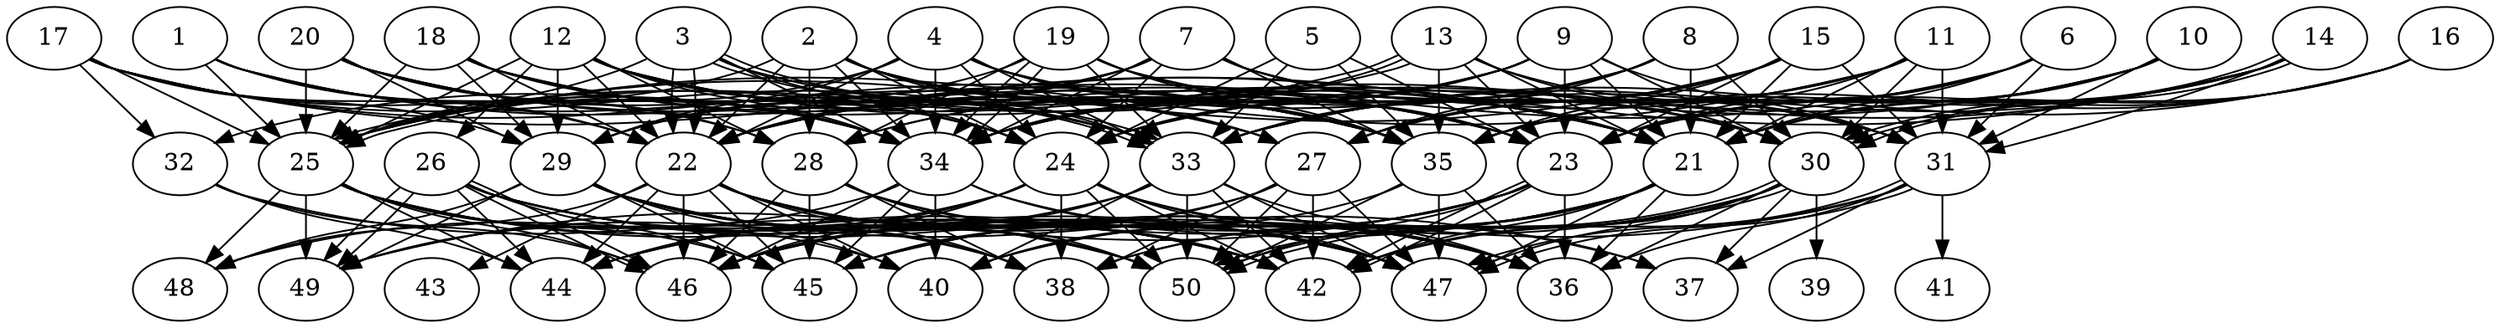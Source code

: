 // DAG automatically generated by daggen at Tue Aug  6 16:32:29 2019
// ./daggen --dot -n 50 --ccr 0.3 --fat 0.7 --regular 0.5 --density 0.9 --mindata 5242880 --maxdata 52428800 
digraph G {
  1 [size="58603520", alpha="0.14", expect_size="17581056"] 
  1 -> 22 [size ="17581056"]
  1 -> 25 [size ="17581056"]
  1 -> 27 [size ="17581056"]
  1 -> 28 [size ="17581056"]
  1 -> 34 [size ="17581056"]
  1 -> 35 [size ="17581056"]
  2 [size="105687040", alpha="0.03", expect_size="31706112"] 
  2 -> 21 [size ="31706112"]
  2 -> 22 [size ="31706112"]
  2 -> 24 [size ="31706112"]
  2 -> 25 [size ="31706112"]
  2 -> 27 [size ="31706112"]
  2 -> 28 [size ="31706112"]
  2 -> 33 [size ="31706112"]
  2 -> 34 [size ="31706112"]
  2 -> 35 [size ="31706112"]
  3 [size="162563413", alpha="0.03", expect_size="48769024"] 
  3 -> 22 [size ="48769024"]
  3 -> 22 [size ="48769024"]
  3 -> 23 [size ="48769024"]
  3 -> 24 [size ="48769024"]
  3 -> 25 [size ="48769024"]
  3 -> 33 [size ="48769024"]
  3 -> 33 [size ="48769024"]
  3 -> 34 [size ="48769024"]
  3 -> 35 [size ="48769024"]
  4 [size="152285867", alpha="0.03", expect_size="45685760"] 
  4 -> 22 [size ="45685760"]
  4 -> 23 [size ="45685760"]
  4 -> 24 [size ="45685760"]
  4 -> 25 [size ="45685760"]
  4 -> 29 [size ="45685760"]
  4 -> 31 [size ="45685760"]
  4 -> 33 [size ="45685760"]
  4 -> 34 [size ="45685760"]
  4 -> 35 [size ="45685760"]
  5 [size="114080427", alpha="0.19", expect_size="34224128"] 
  5 -> 23 [size ="34224128"]
  5 -> 24 [size ="34224128"]
  5 -> 33 [size ="34224128"]
  5 -> 35 [size ="34224128"]
  6 [size="146769920", alpha="0.05", expect_size="44030976"] 
  6 -> 21 [size ="44030976"]
  6 -> 22 [size ="44030976"]
  6 -> 23 [size ="44030976"]
  6 -> 27 [size ="44030976"]
  6 -> 31 [size ="44030976"]
  6 -> 35 [size ="44030976"]
  7 [size="52213760", alpha="0.05", expect_size="15664128"] 
  7 -> 21 [size ="15664128"]
  7 -> 22 [size ="15664128"]
  7 -> 24 [size ="15664128"]
  7 -> 29 [size ="15664128"]
  7 -> 30 [size ="15664128"]
  7 -> 31 [size ="15664128"]
  7 -> 32 [size ="15664128"]
  7 -> 34 [size ="15664128"]
  7 -> 35 [size ="15664128"]
  8 [size="38034773", alpha="0.15", expect_size="11410432"] 
  8 -> 21 [size ="11410432"]
  8 -> 24 [size ="11410432"]
  8 -> 27 [size ="11410432"]
  8 -> 28 [size ="11410432"]
  8 -> 30 [size ="11410432"]
  8 -> 33 [size ="11410432"]
  9 [size="153268907", alpha="0.20", expect_size="45980672"] 
  9 -> 21 [size ="45980672"]
  9 -> 22 [size ="45980672"]
  9 -> 23 [size ="45980672"]
  9 -> 24 [size ="45980672"]
  9 -> 28 [size ="45980672"]
  9 -> 30 [size ="45980672"]
  9 -> 31 [size ="45980672"]
  9 -> 34 [size ="45980672"]
  10 [size="64849920", alpha="0.11", expect_size="19454976"] 
  10 -> 21 [size ="19454976"]
  10 -> 23 [size ="19454976"]
  10 -> 24 [size ="19454976"]
  10 -> 31 [size ="19454976"]
  10 -> 34 [size ="19454976"]
  10 -> 35 [size ="19454976"]
  11 [size="63764480", alpha="0.12", expect_size="19129344"] 
  11 -> 21 [size ="19129344"]
  11 -> 23 [size ="19129344"]
  11 -> 25 [size ="19129344"]
  11 -> 27 [size ="19129344"]
  11 -> 30 [size ="19129344"]
  11 -> 31 [size ="19129344"]
  11 -> 33 [size ="19129344"]
  11 -> 34 [size ="19129344"]
  12 [size="173581653", alpha="0.11", expect_size="52074496"] 
  12 -> 21 [size ="52074496"]
  12 -> 22 [size ="52074496"]
  12 -> 24 [size ="52074496"]
  12 -> 25 [size ="52074496"]
  12 -> 26 [size ="52074496"]
  12 -> 27 [size ="52074496"]
  12 -> 28 [size ="52074496"]
  12 -> 29 [size ="52074496"]
  12 -> 30 [size ="52074496"]
  12 -> 33 [size ="52074496"]
  12 -> 34 [size ="52074496"]
  12 -> 35 [size ="52074496"]
  13 [size="39621973", alpha="0.02", expect_size="11886592"] 
  13 -> 21 [size ="11886592"]
  13 -> 23 [size ="11886592"]
  13 -> 25 [size ="11886592"]
  13 -> 25 [size ="11886592"]
  13 -> 30 [size ="11886592"]
  13 -> 31 [size ="11886592"]
  13 -> 34 [size ="11886592"]
  13 -> 35 [size ="11886592"]
  14 [size="61006507", alpha="0.05", expect_size="18301952"] 
  14 -> 21 [size ="18301952"]
  14 -> 22 [size ="18301952"]
  14 -> 23 [size ="18301952"]
  14 -> 30 [size ="18301952"]
  14 -> 30 [size ="18301952"]
  14 -> 31 [size ="18301952"]
  14 -> 33 [size ="18301952"]
  14 -> 34 [size ="18301952"]
  14 -> 35 [size ="18301952"]
  15 [size="84555093", alpha="0.03", expect_size="25366528"] 
  15 -> 21 [size ="25366528"]
  15 -> 23 [size ="25366528"]
  15 -> 25 [size ="25366528"]
  15 -> 27 [size ="25366528"]
  15 -> 31 [size ="25366528"]
  15 -> 33 [size ="25366528"]
  15 -> 35 [size ="25366528"]
  16 [size="80066560", alpha="0.10", expect_size="24019968"] 
  16 -> 21 [size ="24019968"]
  16 -> 23 [size ="24019968"]
  16 -> 30 [size ="24019968"]
  16 -> 33 [size ="24019968"]
  16 -> 35 [size ="24019968"]
  17 [size="116026027", alpha="0.10", expect_size="34807808"] 
  17 -> 21 [size ="34807808"]
  17 -> 22 [size ="34807808"]
  17 -> 25 [size ="34807808"]
  17 -> 29 [size ="34807808"]
  17 -> 32 [size ="34807808"]
  17 -> 33 [size ="34807808"]
  17 -> 34 [size ="34807808"]
  17 -> 35 [size ="34807808"]
  18 [size="151435947", alpha="0.04", expect_size="45430784"] 
  18 -> 21 [size ="45430784"]
  18 -> 22 [size ="45430784"]
  18 -> 23 [size ="45430784"]
  18 -> 24 [size ="45430784"]
  18 -> 25 [size ="45430784"]
  18 -> 29 [size ="45430784"]
  18 -> 34 [size ="45430784"]
  19 [size="115073707", alpha="0.05", expect_size="34522112"] 
  19 -> 23 [size ="34522112"]
  19 -> 28 [size ="34522112"]
  19 -> 29 [size ="34522112"]
  19 -> 30 [size ="34522112"]
  19 -> 33 [size ="34522112"]
  19 -> 34 [size ="34522112"]
  19 -> 34 [size ="34522112"]
  19 -> 35 [size ="34522112"]
  20 [size="114599253", alpha="0.04", expect_size="34379776"] 
  20 -> 23 [size ="34379776"]
  20 -> 25 [size ="34379776"]
  20 -> 28 [size ="34379776"]
  20 -> 29 [size ="34379776"]
  20 -> 33 [size ="34379776"]
  20 -> 34 [size ="34379776"]
  20 -> 35 [size ="34379776"]
  21 [size="42567680", alpha="0.08", expect_size="12770304"] 
  21 -> 36 [size ="12770304"]
  21 -> 38 [size ="12770304"]
  21 -> 40 [size ="12770304"]
  21 -> 42 [size ="12770304"]
  21 -> 44 [size ="12770304"]
  21 -> 46 [size ="12770304"]
  21 -> 47 [size ="12770304"]
  21 -> 50 [size ="12770304"]
  22 [size="137506133", alpha="0.04", expect_size="41251840"] 
  22 -> 36 [size ="41251840"]
  22 -> 38 [size ="41251840"]
  22 -> 40 [size ="41251840"]
  22 -> 42 [size ="41251840"]
  22 -> 43 [size ="41251840"]
  22 -> 44 [size ="41251840"]
  22 -> 45 [size ="41251840"]
  22 -> 46 [size ="41251840"]
  22 -> 47 [size ="41251840"]
  22 -> 48 [size ="41251840"]
  22 -> 50 [size ="41251840"]
  23 [size="68526080", alpha="0.18", expect_size="20557824"] 
  23 -> 36 [size ="20557824"]
  23 -> 40 [size ="20557824"]
  23 -> 42 [size ="20557824"]
  23 -> 42 [size ="20557824"]
  23 -> 44 [size ="20557824"]
  23 -> 46 [size ="20557824"]
  23 -> 49 [size ="20557824"]
  23 -> 50 [size ="20557824"]
  24 [size="82677760", alpha="0.09", expect_size="24803328"] 
  24 -> 36 [size ="24803328"]
  24 -> 37 [size ="24803328"]
  24 -> 38 [size ="24803328"]
  24 -> 42 [size ="24803328"]
  24 -> 44 [size ="24803328"]
  24 -> 46 [size ="24803328"]
  24 -> 47 [size ="24803328"]
  24 -> 48 [size ="24803328"]
  24 -> 50 [size ="24803328"]
  25 [size="121750187", alpha="0.13", expect_size="36525056"] 
  25 -> 38 [size ="36525056"]
  25 -> 40 [size ="36525056"]
  25 -> 42 [size ="36525056"]
  25 -> 44 [size ="36525056"]
  25 -> 45 [size ="36525056"]
  25 -> 46 [size ="36525056"]
  25 -> 47 [size ="36525056"]
  25 -> 48 [size ="36525056"]
  25 -> 49 [size ="36525056"]
  26 [size="145250987", alpha="0.12", expect_size="43575296"] 
  26 -> 36 [size ="43575296"]
  26 -> 42 [size ="43575296"]
  26 -> 44 [size ="43575296"]
  26 -> 45 [size ="43575296"]
  26 -> 46 [size ="43575296"]
  26 -> 46 [size ="43575296"]
  26 -> 47 [size ="43575296"]
  26 -> 49 [size ="43575296"]
  26 -> 49 [size ="43575296"]
  26 -> 50 [size ="43575296"]
  27 [size="66068480", alpha="0.17", expect_size="19820544"] 
  27 -> 38 [size ="19820544"]
  27 -> 42 [size ="19820544"]
  27 -> 45 [size ="19820544"]
  27 -> 46 [size ="19820544"]
  27 -> 47 [size ="19820544"]
  27 -> 50 [size ="19820544"]
  28 [size="141243733", alpha="0.04", expect_size="42373120"] 
  28 -> 38 [size ="42373120"]
  28 -> 42 [size ="42373120"]
  28 -> 45 [size ="42373120"]
  28 -> 46 [size ="42373120"]
  28 -> 47 [size ="42373120"]
  28 -> 50 [size ="42373120"]
  29 [size="170373120", alpha="0.08", expect_size="51111936"] 
  29 -> 37 [size ="51111936"]
  29 -> 38 [size ="51111936"]
  29 -> 40 [size ="51111936"]
  29 -> 42 [size ="51111936"]
  29 -> 45 [size ="51111936"]
  29 -> 47 [size ="51111936"]
  29 -> 48 [size ="51111936"]
  29 -> 49 [size ="51111936"]
  29 -> 50 [size ="51111936"]
  30 [size="53159253", alpha="0.18", expect_size="15947776"] 
  30 -> 36 [size ="15947776"]
  30 -> 37 [size ="15947776"]
  30 -> 38 [size ="15947776"]
  30 -> 39 [size ="15947776"]
  30 -> 42 [size ="15947776"]
  30 -> 45 [size ="15947776"]
  30 -> 47 [size ="15947776"]
  30 -> 50 [size ="15947776"]
  30 -> 50 [size ="15947776"]
  31 [size="86009173", alpha="0.14", expect_size="25802752"] 
  31 -> 36 [size ="25802752"]
  31 -> 37 [size ="25802752"]
  31 -> 41 [size ="25802752"]
  31 -> 42 [size ="25802752"]
  31 -> 45 [size ="25802752"]
  31 -> 47 [size ="25802752"]
  31 -> 47 [size ="25802752"]
  32 [size="152770560", alpha="0.10", expect_size="45831168"] 
  32 -> 44 [size ="45831168"]
  32 -> 46 [size ="45831168"]
  32 -> 50 [size ="45831168"]
  33 [size="27084800", alpha="0.08", expect_size="8125440"] 
  33 -> 36 [size ="8125440"]
  33 -> 40 [size ="8125440"]
  33 -> 42 [size ="8125440"]
  33 -> 46 [size ="8125440"]
  33 -> 47 [size ="8125440"]
  33 -> 49 [size ="8125440"]
  33 -> 50 [size ="8125440"]
  34 [size="168608427", alpha="0.13", expect_size="50582528"] 
  34 -> 36 [size ="50582528"]
  34 -> 40 [size ="50582528"]
  34 -> 45 [size ="50582528"]
  34 -> 46 [size ="50582528"]
  34 -> 47 [size ="50582528"]
  34 -> 49 [size ="50582528"]
  35 [size="83012267", alpha="0.06", expect_size="24903680"] 
  35 -> 36 [size ="24903680"]
  35 -> 40 [size ="24903680"]
  35 -> 47 [size ="24903680"]
  35 -> 50 [size ="24903680"]
  36 [size="24186880", alpha="0.06", expect_size="7256064"] 
  37 [size="121425920", alpha="0.20", expect_size="36427776"] 
  38 [size="94897493", alpha="0.10", expect_size="28469248"] 
  39 [size="122446507", alpha="0.13", expect_size="36733952"] 
  40 [size="25296213", alpha="0.08", expect_size="7588864"] 
  41 [size="165393067", alpha="0.06", expect_size="49617920"] 
  42 [size="117166080", alpha="0.19", expect_size="35149824"] 
  43 [size="36720640", alpha="0.19", expect_size="11016192"] 
  44 [size="103499093", alpha="0.08", expect_size="31049728"] 
  45 [size="46452053", alpha="0.09", expect_size="13935616"] 
  46 [size="89948160", alpha="0.07", expect_size="26984448"] 
  47 [size="139294720", alpha="0.11", expect_size="41788416"] 
  48 [size="135755093", alpha="0.11", expect_size="40726528"] 
  49 [size="56002560", alpha="0.10", expect_size="16800768"] 
  50 [size="154920960", alpha="0.14", expect_size="46476288"] 
}
